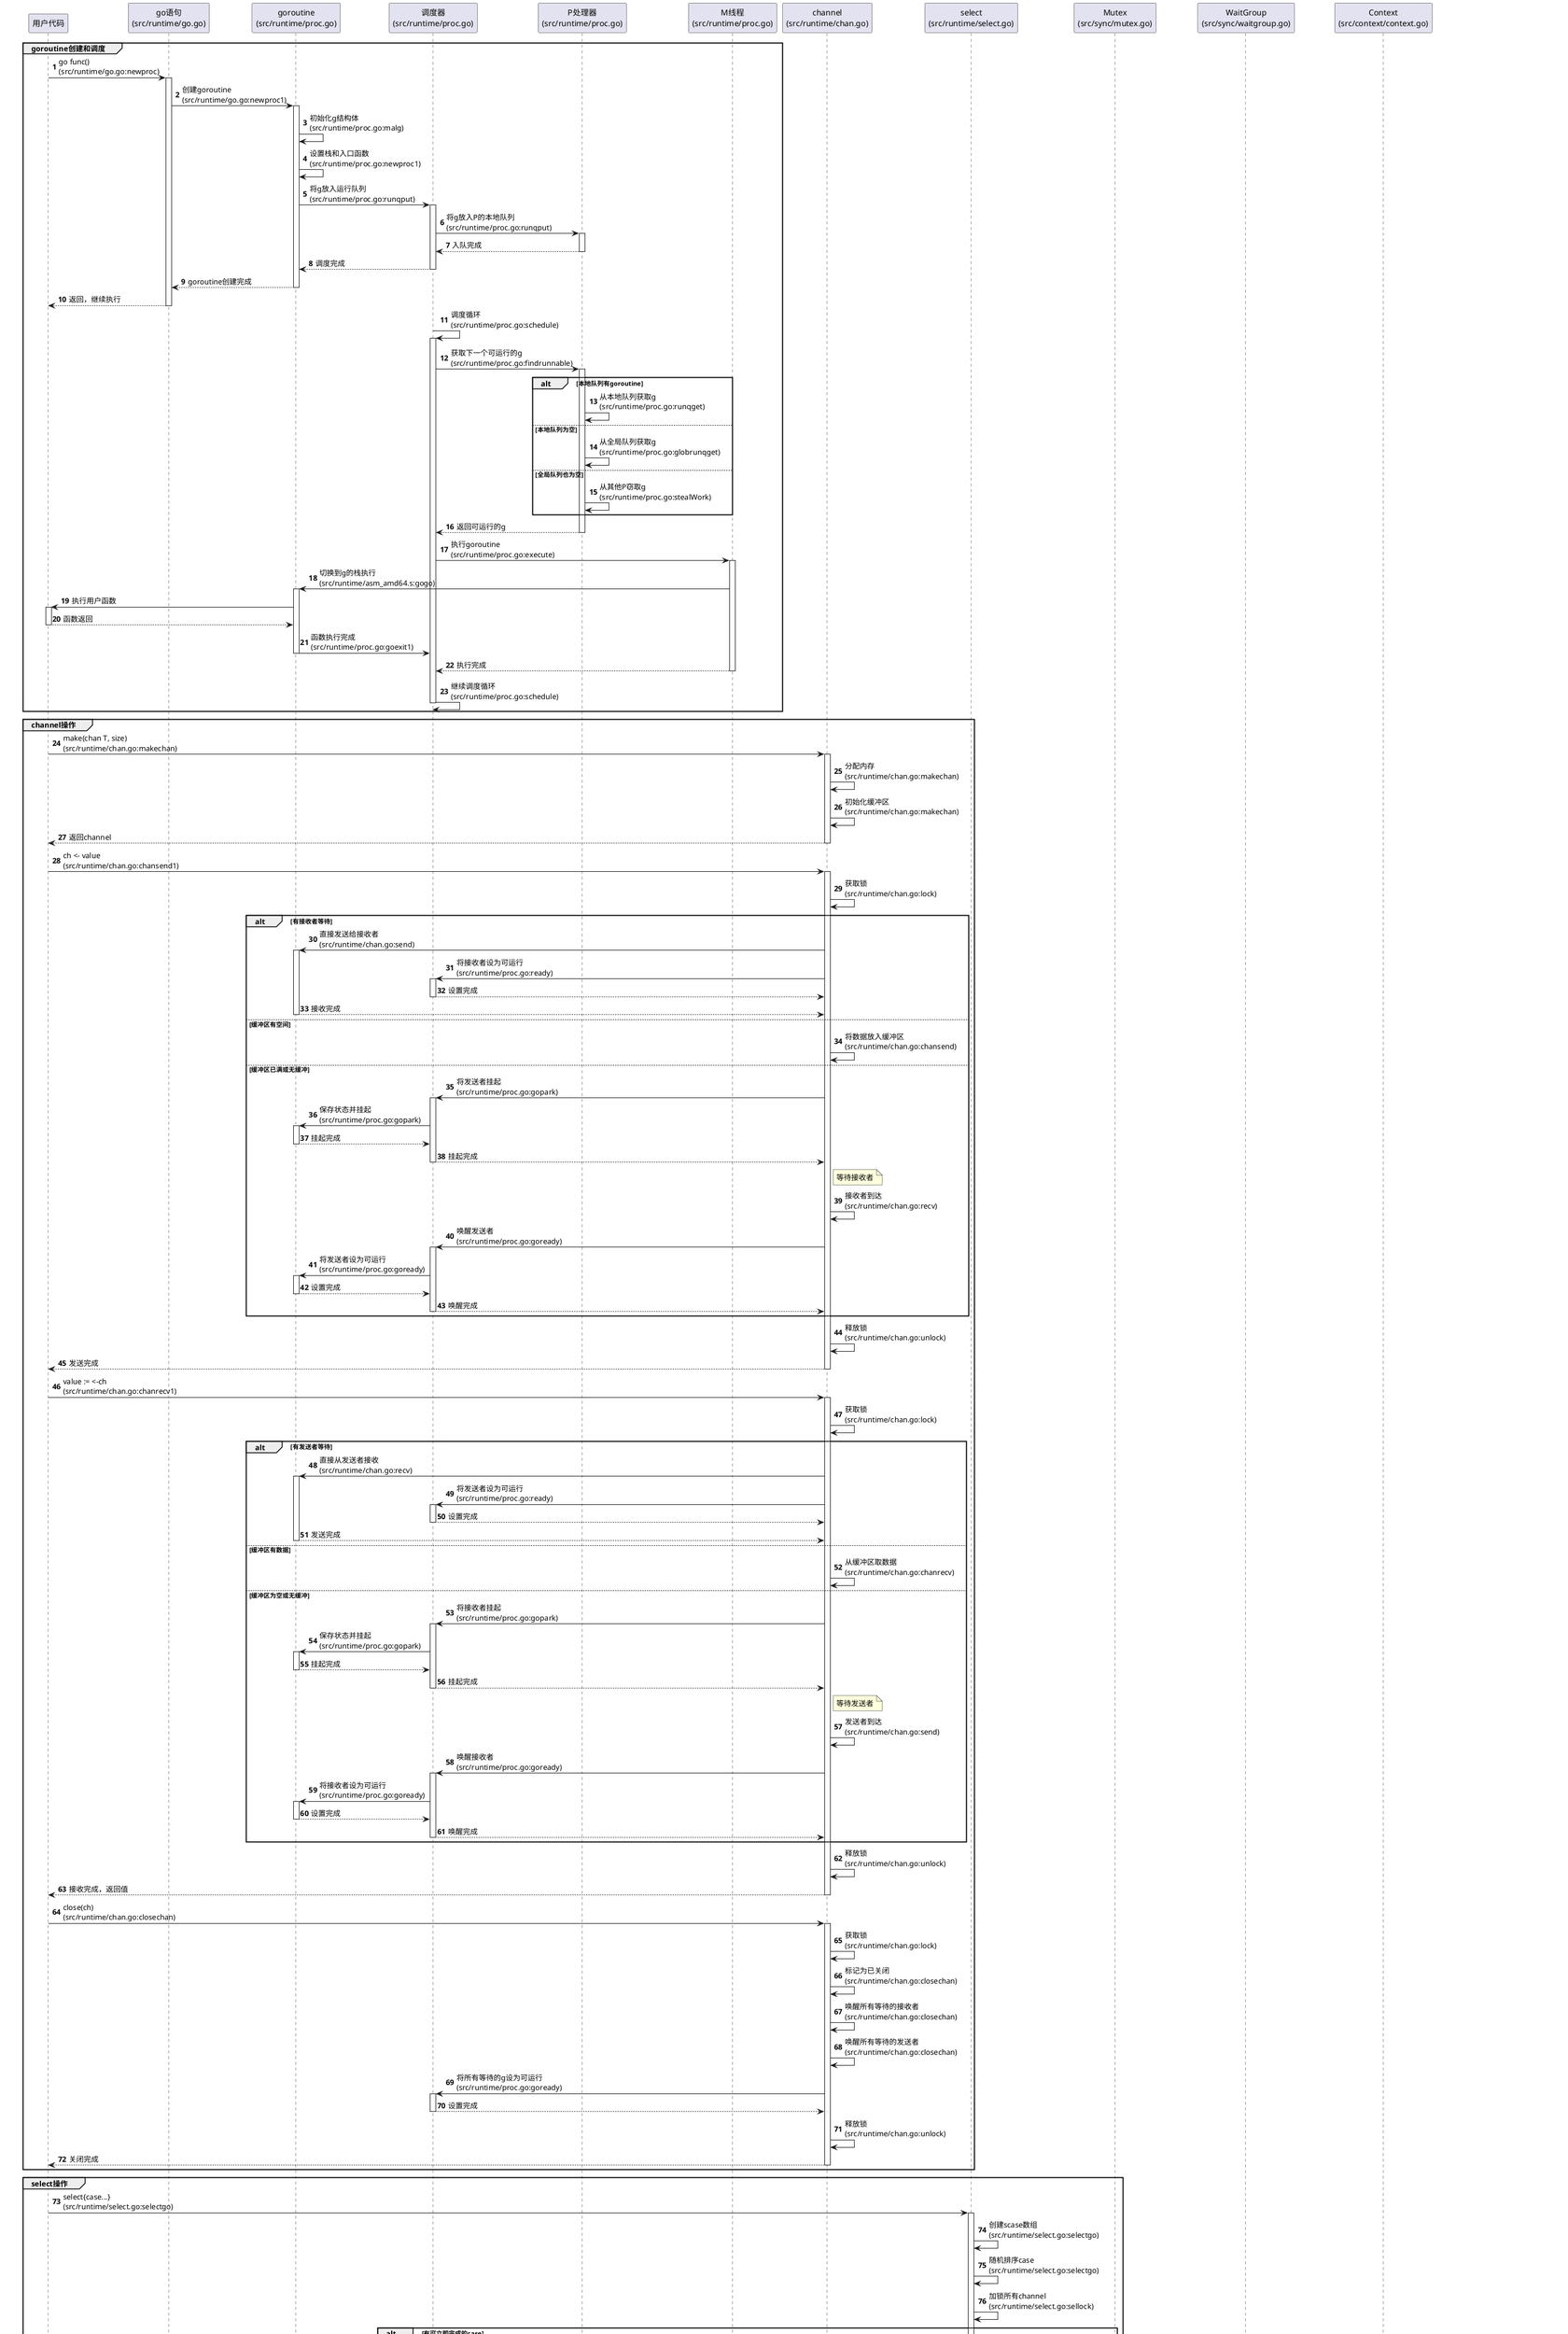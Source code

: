 @startuml Go并发模型时序图

' Go并发模型时序图展示了Go语言并发原语的工作流程，包括：
' 1. goroutine的创建和调度
' 2. channel的发送和接收操作
' 3. select的多路复用机制
' 4. 同步原语(Mutex, WaitGroup等)的工作方式
' 5. context的取消传播机制
' 6. 调度器的工作窃取和负载均衡

'这个时序图详细展示了Go并发模型的核心组件如何交互，包括goroutine的创建和调度、channel的操作、select的多路复用机制、同步原语的工作方式以及context的取消传播机制。每个操作都标注了对应的源代码位置，让您可以更深入地理解Go的内部实现。
'时序图分为几个主要部分：
'goroutine创建和调度：展示了从go语句到goroutine创建、入队和执行的完整流程，包括调度器的工作窃取机制。
'channel操作：详细说明了channel的创建、发送、接收和关闭操作，以及在不同情况下（有等待者、缓冲区有空间/数据、需要阻塞）的处理逻辑。
'select操作：展示了select语句的实现，包括case的随机排序、尝试非阻塞操作、注册到多个channel以及唤醒机制。
'同步原语：描述了Mutex和WaitGroup等同步原语的工作方式，包括Mutex的快速路径/慢路径、自旋等待以及WaitGroup的计数和唤醒机制。
'Context：展示了Context的创建、取消和等待机制，以及取消信号如何在Context树中传播。

autonumber

' 参与者定义
participant "用户代码" as User
participant "go语句\n(src/runtime/go.go)" as GoStmt
participant "goroutine\n(src/runtime/proc.go)" as Goroutine
participant "调度器\n(src/runtime/proc.go)" as Scheduler
participant "P处理器\n(src/runtime/proc.go)" as Processor
participant "M线程\n(src/runtime/proc.go)" as Thread
participant "channel\n(src/runtime/chan.go)" as Channel
participant "select\n(src/runtime/select.go)" as Select
participant "Mutex\n(src/sync/mutex.go)" as Mutex
participant "WaitGroup\n(src/sync/waitgroup.go)" as WaitGroup
participant "Context\n(src/context/context.go)" as Context

' ==== goroutine创建和调度 ====
group goroutine创建和调度
  User -> GoStmt: go func()\n(src/runtime/go.go:newproc)
  activate GoStmt
  
  GoStmt -> Goroutine: 创建goroutine\n(src/runtime/go.go:newproc1)
  activate Goroutine
  
  Goroutine -> Goroutine: 初始化g结构体\n(src/runtime/proc.go:malg)
  Goroutine -> Goroutine: 设置栈和入口函数\n(src/runtime/proc.go:newproc1)
  
  Goroutine -> Scheduler: 将g放入运行队列\n(src/runtime/proc.go:runqput)
  activate Scheduler
  
  Scheduler -> Processor: 将g放入P的本地队列\n(src/runtime/proc.go:runqput)
  activate Processor
  Processor --> Scheduler: 入队完成
  deactivate Processor
  
  Scheduler --> Goroutine: 调度完成
  deactivate Scheduler
  
  Goroutine --> GoStmt: goroutine创建完成
  deactivate Goroutine
  
  GoStmt --> User: 返回，继续执行
  deactivate GoStmt
  
  ' 调度执行
  Scheduler -> Scheduler: 调度循环\n(src/runtime/proc.go:schedule)
  activate Scheduler
  
  Scheduler -> Processor: 获取下一个可运行的g\n(src/runtime/proc.go:findrunnable)
  activate Processor
  
  alt 本地队列有goroutine
    Processor -> Processor: 从本地队列获取g\n(src/runtime/proc.go:runqget)
  else 本地队列为空
    Processor -> Processor: 从全局队列获取g\n(src/runtime/proc.go:globrunqget)
  else 全局队列也为空
    Processor -> Processor: 从其他P窃取g\n(src/runtime/proc.go:stealWork)
  end
  
  Processor --> Scheduler: 返回可运行的g
  deactivate Processor
  
  Scheduler -> Thread: 执行goroutine\n(src/runtime/proc.go:execute)
  activate Thread
  
  Thread -> Goroutine: 切换到g的栈执行\n(src/runtime/asm_amd64.s:gogo)
  activate Goroutine
  
  Goroutine -> User: 执行用户函数
  activate User
  User --> Goroutine: 函数返回
  deactivate User
  
  Goroutine -> Scheduler: 函数执行完成\n(src/runtime/proc.go:goexit1)
  deactivate Goroutine
  
  Thread --> Scheduler: 执行完成
  deactivate Thread
  
  Scheduler -> Scheduler: 继续调度循环\n(src/runtime/proc.go:schedule)
  deactivate Scheduler
end

' ==== channel操作 ====
group channel操作
  ' 创建channel
  User -> Channel: make(chan T, size)\n(src/runtime/chan.go:makechan)
  activate Channel
  
  Channel -> Channel: 分配内存\n(src/runtime/chan.go:makechan)
  Channel -> Channel: 初始化缓冲区\n(src/runtime/chan.go:makechan)
  
  Channel --> User: 返回channel
  deactivate Channel
  
  ' 发送操作
  User -> Channel: ch <- value\n(src/runtime/chan.go:chansend1)
  activate Channel
  
  Channel -> Channel: 获取锁\n(src/runtime/chan.go:lock)
  
  alt 有接收者等待
    Channel -> Goroutine: 直接发送给接收者\n(src/runtime/chan.go:send)
    activate Goroutine
    Channel -> Scheduler: 将接收者设为可运行\n(src/runtime/proc.go:ready)
    activate Scheduler
    Scheduler --> Channel: 设置完成
    deactivate Scheduler
    Goroutine --> Channel: 接收完成
    deactivate Goroutine
  else 缓冲区有空间
    Channel -> Channel: 将数据放入缓冲区\n(src/runtime/chan.go:chansend)
  else 缓冲区已满或无缓冲
    Channel -> Scheduler: 将发送者挂起\n(src/runtime/proc.go:gopark)
    activate Scheduler
    Scheduler -> Goroutine: 保存状态并挂起\n(src/runtime/proc.go:gopark)
    activate Goroutine
    Goroutine --> Scheduler: 挂起完成
    deactivate Goroutine
    Scheduler --> Channel: 挂起完成
    deactivate Scheduler
    
    note right of Channel: 等待接收者
    
    Channel -> Channel: 接收者到达\n(src/runtime/chan.go:recv)
    Channel -> Scheduler: 唤醒发送者\n(src/runtime/proc.go:goready)
    activate Scheduler
    Scheduler -> Goroutine: 将发送者设为可运行\n(src/runtime/proc.go:goready)
    activate Goroutine
    Goroutine --> Scheduler: 设置完成
    deactivate Goroutine
    Scheduler --> Channel: 唤醒完成
    deactivate Scheduler
  end
  
  Channel -> Channel: 释放锁\n(src/runtime/chan.go:unlock)
  
  Channel --> User: 发送完成
  deactivate Channel
  
  ' 接收操作
  User -> Channel: value := <-ch\n(src/runtime/chan.go:chanrecv1)
  activate Channel
  
  Channel -> Channel: 获取锁\n(src/runtime/chan.go:lock)
  
  alt 有发送者等待
    Channel -> Goroutine: 直接从发送者接收\n(src/runtime/chan.go:recv)
    activate Goroutine
    Channel -> Scheduler: 将发送者设为可运行\n(src/runtime/proc.go:ready)
    activate Scheduler
    Scheduler --> Channel: 设置完成
    deactivate Scheduler
    Goroutine --> Channel: 发送完成
    deactivate Goroutine
  else 缓冲区有数据
    Channel -> Channel: 从缓冲区取数据\n(src/runtime/chan.go:chanrecv)
  else 缓冲区为空或无缓冲
    Channel -> Scheduler: 将接收者挂起\n(src/runtime/proc.go:gopark)
    activate Scheduler
    Scheduler -> Goroutine: 保存状态并挂起\n(src/runtime/proc.go:gopark)
    activate Goroutine
    Goroutine --> Scheduler: 挂起完成
    deactivate Goroutine
    Scheduler --> Channel: 挂起完成
    deactivate Scheduler
    
    note right of Channel: 等待发送者
    
    Channel -> Channel: 发送者到达\n(src/runtime/chan.go:send)
    Channel -> Scheduler: 唤醒接收者\n(src/runtime/proc.go:goready)
    activate Scheduler
    Scheduler -> Goroutine: 将接收者设为可运行\n(src/runtime/proc.go:goready)
    activate Goroutine
    Goroutine --> Scheduler: 设置完成
    deactivate Goroutine
    Scheduler --> Channel: 唤醒完成
    deactivate Scheduler
  end
  
  Channel -> Channel: 释放锁\n(src/runtime/chan.go:unlock)
  
  Channel --> User: 接收完成，返回值
  deactivate Channel
  
  ' 关闭channel
  User -> Channel: close(ch)\n(src/runtime/chan.go:closechan)
  activate Channel
  
  Channel -> Channel: 获取锁\n(src/runtime/chan.go:lock)
  Channel -> Channel: 标记为已关闭\n(src/runtime/chan.go:closechan)
  
  Channel -> Channel: 唤醒所有等待的接收者\n(src/runtime/chan.go:closechan)
  Channel -> Channel: 唤醒所有等待的发送者\n(src/runtime/chan.go:closechan)
  
  Channel -> Scheduler: 将所有等待的g设为可运行\n(src/runtime/proc.go:goready)
  activate Scheduler
  Scheduler --> Channel: 设置完成
  deactivate Scheduler
  
  Channel -> Channel: 释放锁\n(src/runtime/chan.go:unlock)
  
  Channel --> User: 关闭完成
  deactivate Channel
end

' ==== select操作 ====
group select操作
  User -> Select: select{case...}\n(src/runtime/select.go:selectgo)
  activate Select
  
  Select -> Select: 创建scase数组\n(src/runtime/select.go:selectgo)
  Select -> Select: 随机排序case\n(src/runtime/select.go:selectgo)
  
  Select -> Select: 加锁所有channel\n(src/runtime/select.go:sellock)
  
  alt 有可立即完成的case
    Select -> Select: 找到第一个可执行的case\n(src/runtime/select.go:selectgo)
    Select -> Channel: 执行对应的发送/接收\n(src/runtime/select.go:selectgo)
    activate Channel
    Channel --> Select: 操作完成
    deactivate Channel
  else 没有可立即完成的case
    alt 有default分支
      Select -> Select: 执行default分支\n(src/runtime/select.go:selectgo)
    else 无default分支
      Select -> Select: 将当前g注册到所有channel\n(src/runtime/select.go:selectgo)
      
      Select -> Scheduler: 挂起当前g\n(src/runtime/proc.go:gopark)
      activate Scheduler
      Scheduler --> Select: 挂起完成
      deactivate Scheduler
      
      note right of Select: 等待任一channel就绪
      
      Select -> Select: 被唤醒，找到就绪的channel\n(src/runtime/select.go:selectgo)
      Select -> Channel: 执行对应的发送/接收\n(src/runtime/select.go:selectgo)
      activate Channel
      Channel --> Select: 操作完成
      deactivate Channel
    end
  end
  
  Select -> Select: 解锁所有channel\n(src/runtime/select.go:selunlock)
  
  Select --> User: 返回选中的case索引
  deactivate Select
end

' ==== 同步原语 ====
group 同步原语
  ' Mutex
  User -> Mutex: Lock()\n(src/sync/mutex.go:Lock)
  activate Mutex
  
  Mutex -> Mutex: 尝试快速路径获取锁\n(src/sync/mutex.go:Lock)
  
  alt 快速路径成功
    Mutex --> User: 获取锁成功
  else 快速路径失败
    Mutex -> Mutex: 进入慢路径\n(src/sync/mutex.go:lockSlow)
    
    loop 自旋和等待
      Mutex -> Mutex: 尝试自旋获取锁\n(src/sync/mutex.go:lockSlow)
      
      alt 自旋成功
        Mutex --> User: 获取锁成功
        deactivate Mutex
      else 自旋失败
        Mutex -> Mutex: 进入等待状态\n(src/sync/mutex.go:lockSlow)
        Mutex -> Mutex: 更新等待队列\n(src/sync/mutex.go:lockSlow)
        
        Mutex -> Scheduler: 挂起当前g\n(src/runtime/sema.go:semacquire)
        activate Scheduler
        Scheduler --> Mutex: 挂起完成
        deactivate Scheduler
        
        note right of Mutex: 等待锁释放
        
        Mutex -> Mutex: 被唤醒，再次尝试获取锁\n(src/sync/mutex.go:lockSlow)
      end
    end
  end
  
  User -> Mutex: Unlock()\n(src/sync/mutex.go:Unlock)
  activate Mutex
  
  Mutex -> Mutex: 释放锁\n(src/sync/mutex.go:Unlock)
  
  alt 有等待者
    Mutex -> Scheduler: 唤醒一个等待者\n(src/runtime/sema.go:semrelease)
    activate Scheduler
    Scheduler --> Mutex: 唤醒完成
    deactivate Scheduler
  end
  
  Mutex --> User: 释放锁完成
  deactivate Mutex
  
  ' WaitGroup
  User -> WaitGroup: Add(delta)\n(src/sync/waitgroup.go:Add)
  activate WaitGroup
  
  WaitGroup -> WaitGroup: 原子增加计数\n(src/sync/waitgroup.go:Add)
  
  WaitGroup --> User: 增加完成
  deactivate WaitGroup
  
  User -> WaitGroup: Done()\n(src/sync/waitgroup.go:Done)
  activate WaitGroup
  
  WaitGroup -> WaitGroup: Add(-1)\n(src/sync/waitgroup.go:Done)
  
  alt 计数为0
    WaitGroup -> Scheduler: 唤醒所有等待者\n(src/runtime/sema.go:semrelease)
    activate Scheduler
    Scheduler --> WaitGroup: 唤醒完成
    deactivate Scheduler
  end
  
  WaitGroup --> User: 完成
  deactivate WaitGroup
  
  User -> WaitGroup: Wait()\n(src/sync/waitgroup.go:Wait)
  activate WaitGroup
  
  alt 计数为0
    WaitGroup --> User: 立即返回
  else 计数不为0
    WaitGroup -> Scheduler: 挂起当前g\n(src/runtime/sema.go:semacquire)
    activate Scheduler
    Scheduler --> WaitGroup: 挂起完成
    deactivate Scheduler
    
    note right of WaitGroup: 等待计数变为0
    
    WaitGroup -> WaitGroup: 被唤醒\n(src/sync/waitgroup.go:Wait)
    WaitGroup --> User: 等待完成
  end
  deactivate WaitGroup
end

' ==== Context ====
group Context
  ' 创建带取消的Context
  User -> Context: WithCancel(parent)\n(src/context/context.go:WithCancel)
  activate Context
  
  Context -> Context: 创建cancelCtx\n(src/context/context.go:newCancelCtx)
  Context -> Context: 关联到父Context\n(src/context/context.go:propagateCancel)
  
  Context --> User: 返回ctx和cancel函数
  deactivate Context
  
  ' 取消Context
  User -> Context: cancel()\n(src/context/context.go:cancelCtx.cancel)
  activate Context
  
  Context -> Context: 标记为已取消\n(src/context/context.go:cancelCtx.cancel)
  Context -> Context: 关闭done通道\n(src/context/context.go:cancelCtx.cancel)
  
  Context -> Context: 取消所有子Context\n(src/context/context.go:cancelCtx.cancel)
  
  Context --> User: 取消完成
  deactivate Context
  
  ' 等待Context取消
  User -> Context: <-ctx.Done()\n(src/context/context.go:cancelCtx.Done)
  activate Context
  
  alt 已取消
    Context --> User: 通道已关闭，立即返回
  else 未取消
    note right of Context: 阻塞等待取消
    
    Context -> Context: 被取消\n(src/context/context.go:cancelCtx.cancel)
    Context --> User: 通道关闭，返回
  end
  deactivate Context
end

@enduml